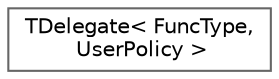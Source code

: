 digraph "Graphical Class Hierarchy"
{
 // INTERACTIVE_SVG=YES
 // LATEX_PDF_SIZE
  bgcolor="transparent";
  edge [fontname=Helvetica,fontsize=10,labelfontname=Helvetica,labelfontsize=10];
  node [fontname=Helvetica,fontsize=10,shape=box,height=0.2,width=0.4];
  rankdir="LR";
  Node0 [id="Node000000",label="TDelegate\< FuncType,\l UserPolicy \>",height=0.2,width=0.4,color="grey40", fillcolor="white", style="filled",URL="$d1/dbf/classTDelegate.html",tooltip=" "];
}
